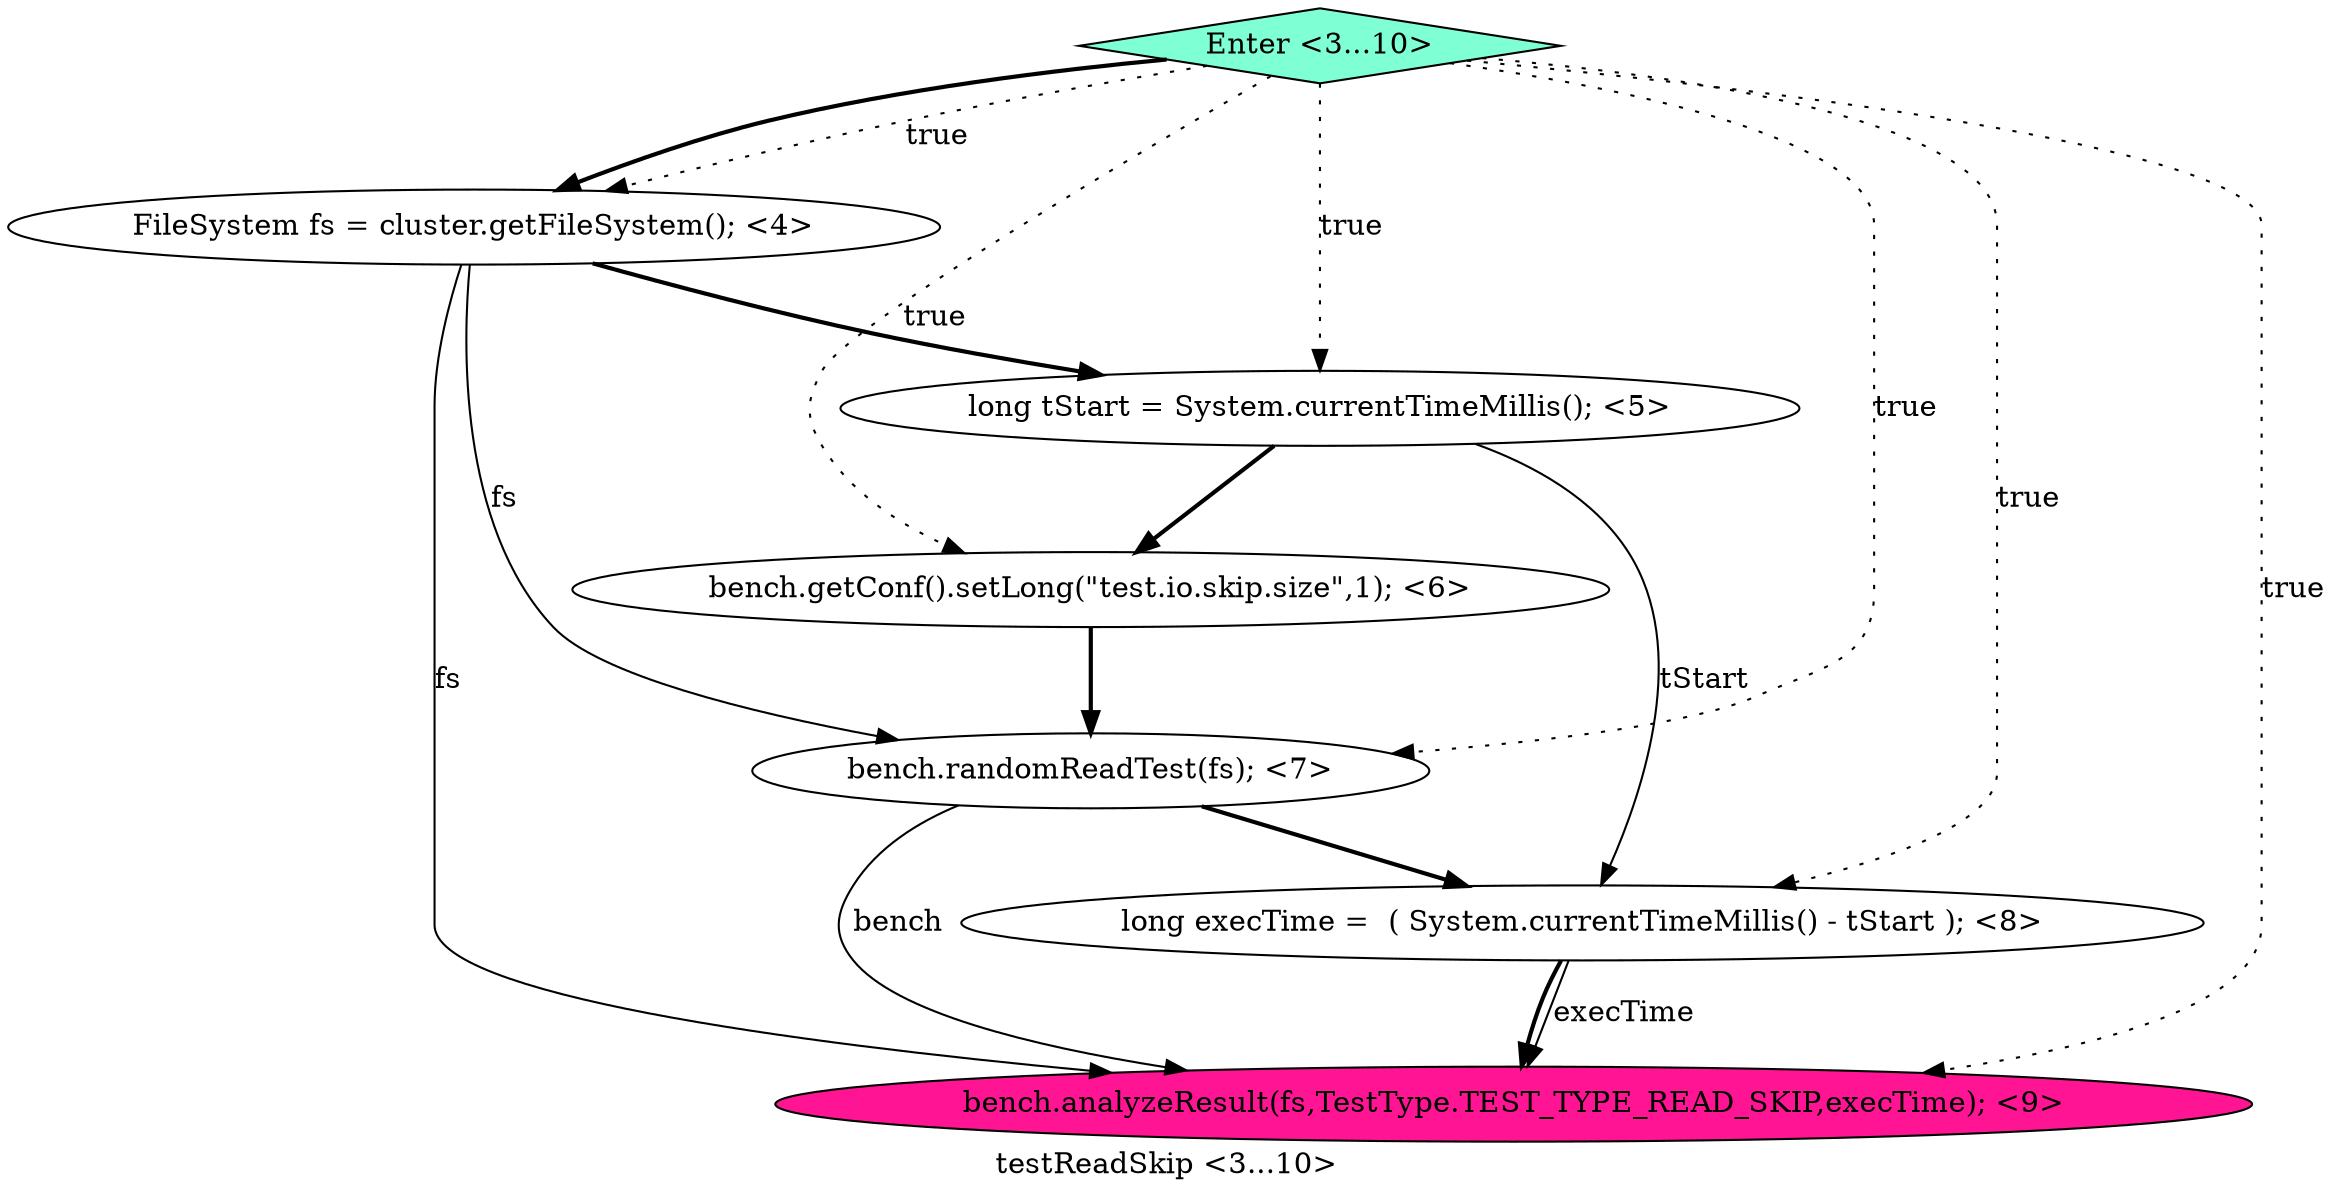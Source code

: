 digraph PDG {
label = "testReadSkip <3...10>";
0.1 [style = filled, label = "long tStart = System.currentTimeMillis(); <5>", fillcolor = white, shape = ellipse];
0.0 [style = filled, label = "FileSystem fs = cluster.getFileSystem(); <4>", fillcolor = white, shape = ellipse];
0.3 [style = filled, label = "bench.randomReadTest(fs); <7>", fillcolor = white, shape = ellipse];
0.4 [style = filled, label = "long execTime =  ( System.currentTimeMillis() - tStart ); <8>", fillcolor = white, shape = ellipse];
0.6 [style = filled, label = "Enter <3...10>", fillcolor = aquamarine, shape = diamond];
0.2 [style = filled, label = "bench.getConf().setLong(\"test.io.skip.size\",1); <6>", fillcolor = white, shape = ellipse];
0.5 [style = filled, label = "bench.analyzeResult(fs,TestType.TEST_TYPE_READ_SKIP,execTime); <9>", fillcolor = deeppink, shape = ellipse];
0.0 -> 0.1 [style = bold, label=""];
0.0 -> 0.3 [style = solid, label="fs"];
0.0 -> 0.5 [style = solid, label="fs"];
0.1 -> 0.2 [style = bold, label=""];
0.1 -> 0.4 [style = solid, label="tStart"];
0.2 -> 0.3 [style = bold, label=""];
0.3 -> 0.4 [style = bold, label=""];
0.3 -> 0.5 [style = solid, label="bench"];
0.4 -> 0.5 [style = solid, label="execTime"];
0.4 -> 0.5 [style = bold, label=""];
0.6 -> 0.0 [style = dotted, label="true"];
0.6 -> 0.0 [style = bold, label=""];
0.6 -> 0.1 [style = dotted, label="true"];
0.6 -> 0.2 [style = dotted, label="true"];
0.6 -> 0.3 [style = dotted, label="true"];
0.6 -> 0.4 [style = dotted, label="true"];
0.6 -> 0.5 [style = dotted, label="true"];
}
